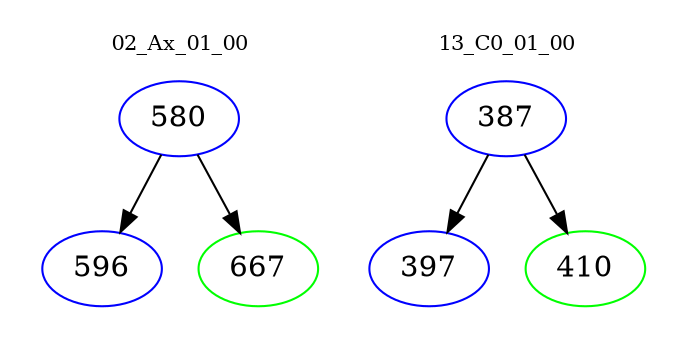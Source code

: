 digraph{
subgraph cluster_0 {
color = white
label = "02_Ax_01_00";
fontsize=10;
T0_580 [label="580", color="blue"]
T0_580 -> T0_596 [color="black"]
T0_596 [label="596", color="blue"]
T0_580 -> T0_667 [color="black"]
T0_667 [label="667", color="green"]
}
subgraph cluster_1 {
color = white
label = "13_C0_01_00";
fontsize=10;
T1_387 [label="387", color="blue"]
T1_387 -> T1_397 [color="black"]
T1_397 [label="397", color="blue"]
T1_387 -> T1_410 [color="black"]
T1_410 [label="410", color="green"]
}
}
